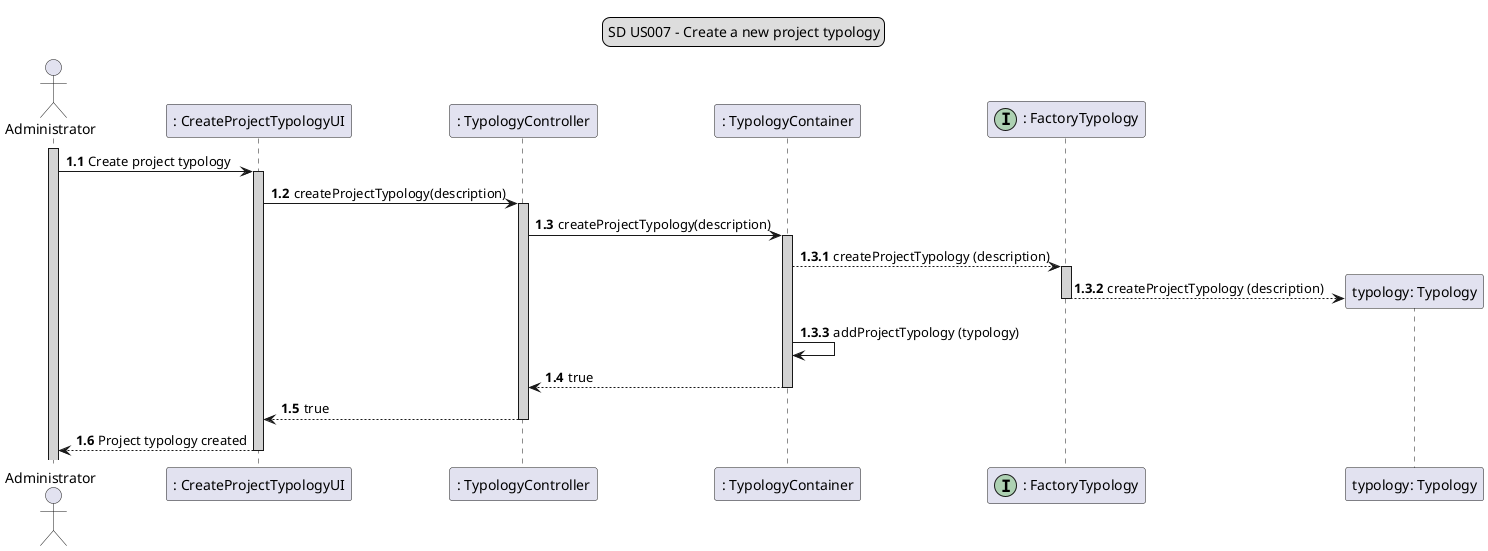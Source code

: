 @startuml
'https://plantuml.com/sequence-diagram

legend top
SD US007 - Create a new project typology
end legend

actor Administrator as A
participant ": CreateProjectTypologyUI" as B
participant ": TypologyController" as C
participant ": TypologyContainer" as D
participant ": FactoryTypology" as E << (I,#ADD1B2) >>

autonumber 1.1
activate  A #lightgrey
A -> B #lightgrey: Create project typology
activate  B #lightgrey
B -> C #lightgrey: createProjectTypology(description)
activate  C #lightgrey
C -> D #lightgrey: createProjectTypology(description)
activate  D #lightgrey

autonumber 1.3.1
D --> E : createProjectTypology (description)
activate E #lightgrey
E --> "typology: Typology" ** : createProjectTypology (description)
deactivate E
D -> D #grey: addProjectTypology (typology)
autonumber 1.4

D --> C:  true
deactivate D
C --> B:  true
deactivate C
B --> A: Project typology created
deactivate B

@enduml